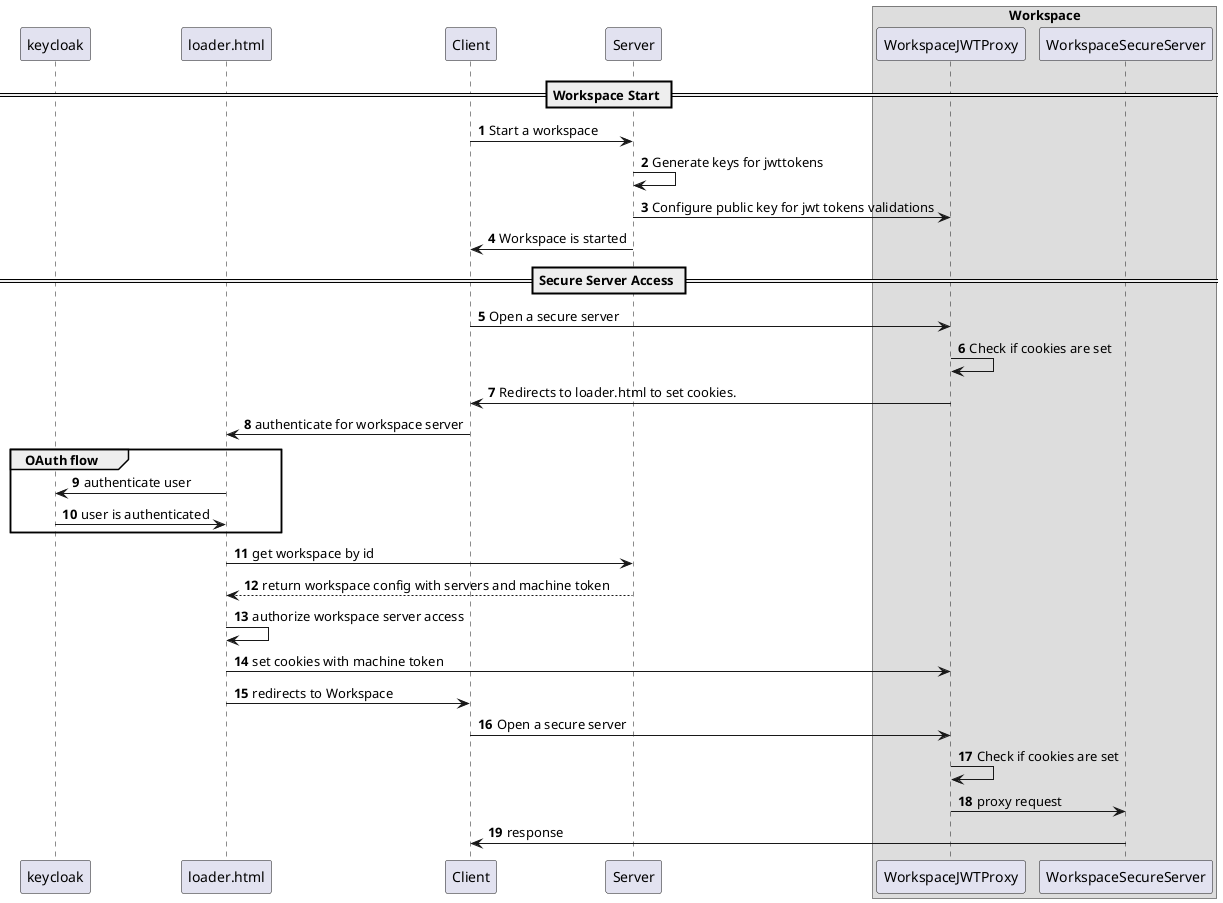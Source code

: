 @startuml

participant keycloak
participant loader.html
participant Client
participant Server
box Workspace
participant WorkspaceJWTProxy
participant WorkspaceSecureServer
end box

autonumber

== Workspace Start ==

Client -> Server: Start a workspace
Server -> Server: Generate keys for jwttokens
Server -> WorkspaceJWTProxy: Configure public key for jwt tokens validations
Server -> Client: Workspace is started

== Secure Server Access ==

Client -> WorkspaceJWTProxy: Open a secure server
WorkspaceJWTProxy -> WorkspaceJWTProxy: Check if cookies are set
WorkspaceJWTProxy -> Client: Redirects to loader.html to set cookies.
Client -> loader.html: authenticate for workspace server

group OAuth flow
loader.html -> keycloak: authenticate user
keycloak -> loader.html: user is authenticated
end group

loader.html -> Server: get workspace by id
Server --> loader.html: return workspace config with servers and machine token

loader.html -> loader.html: authorize workspace server access
loader.html -> WorkspaceJWTProxy: set cookies with machine token
loader.html -> Client: redirects to Workspace
Client -> WorkspaceJWTProxy: Open a secure server
WorkspaceJWTProxy -> WorkspaceJWTProxy: Check if cookies are set
WorkspaceJWTProxy -> WorkspaceSecureServer: proxy request
WorkspaceSecureServer -> Client: response

@enduml
